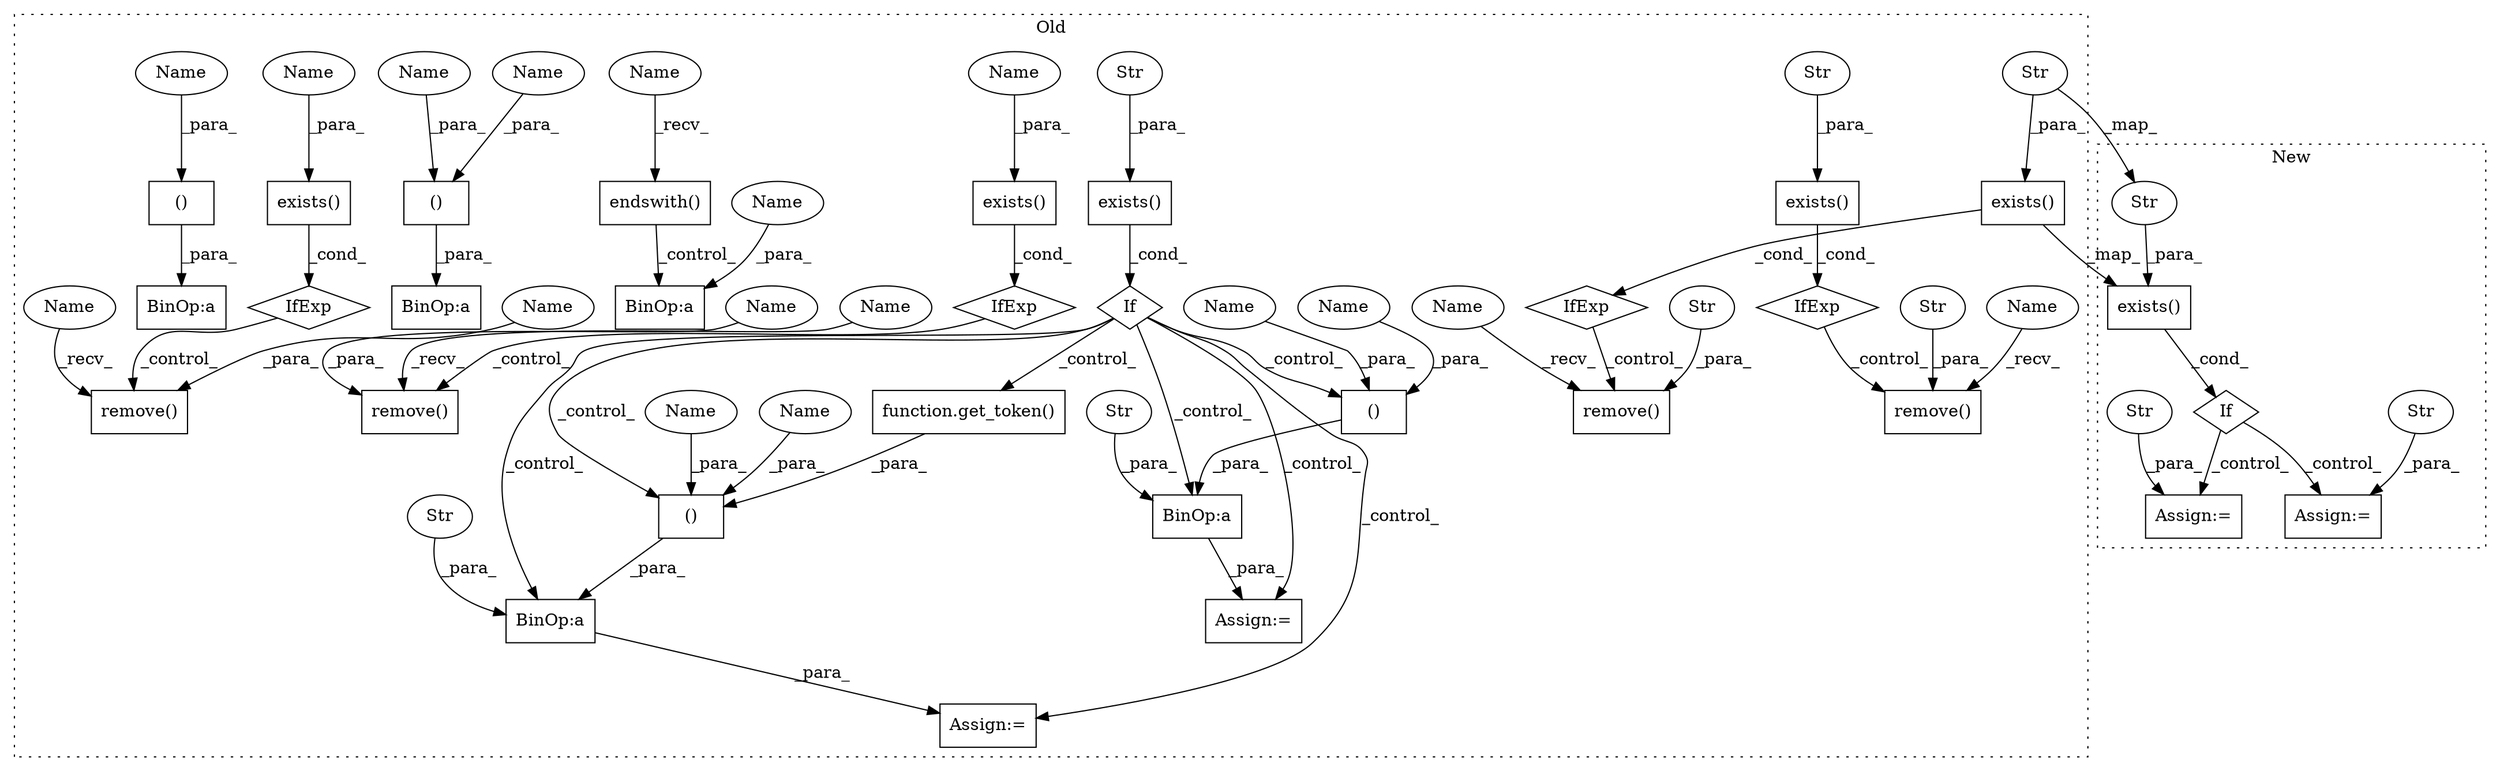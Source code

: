 digraph G {
subgraph cluster0 {
1 [label="exists()" a="75" s="2780,2803" l="15,1" shape="box"];
3 [label="If" a="96" s="2777" l="3" shape="diamond"];
5 [label="Assign:=" a="68" s="2972" l="3" shape="box"];
7 [label="()" a="54" s="3045" l="4" shape="box"];
8 [label="BinOp:a" a="82" s="3037" l="3" shape="box"];
9 [label="Str" a="66" s="2975" l="62" shape="ellipse"];
10 [label="Str" a="66" s="2795" l="8" shape="ellipse"];
11 [label="remove()" a="75" s="2444,2458" l="10,1" shape="box"];
12 [label="remove()" a="75" s="2517,2535" l="10,1" shape="box"];
13 [label="()" a="54" s="2423" l="6" shape="box"];
14 [label="BinOp:a" a="82" s="3482" l="3" shape="box"];
15 [label="()" a="54" s="2927" l="10" shape="box"];
16 [label="BinOp:a" a="82" s="2912" l="3" shape="box"];
17 [label="BinOp:a" a="82" s="2417" l="3" shape="box"];
18 [label="Str" a="66" s="2527" l="8" shape="ellipse"];
19 [label="Str" a="66" s="2832" l="80" shape="ellipse"];
22 [label="IfExp" a="51" s="2536,2564" l="4,6" shape="diamond"];
23 [label="()" a="54" s="2765" l="5" shape="box"];
24 [label="BinOp:a" a="82" s="2759" l="3" shape="box"];
25 [label="IfExp" a="51" s="2459,2483" l="4,6" shape="diamond"];
26 [label="exists()" a="75" s="2540,2563" l="15,1" shape="box"];
27 [label="Str" a="66" s="2555" l="8" shape="ellipse"];
28 [label="exists()" a="75" s="3222,3241" l="15,1" shape="box"];
29 [label="IfExp" a="51" s="3218,3242" l="4,6" shape="diamond"];
30 [label="exists()" a="75" s="2463,2482" l="15,1" shape="box"];
31 [label="function.get_token()" a="75" s="2916" l="11" shape="box"];
32 [label="remove()" a="75" s="3103,3121" l="10,1" shape="box"];
33 [label="Str" a="66" s="3113" l="8" shape="ellipse"];
34 [label="IfExp" a="51" s="3122,3150" l="4,6" shape="diamond"];
35 [label="remove()" a="75" s="3203,3217" l="10,1" shape="box"];
37 [label="exists()" a="75" s="3126,3149" l="15,1" shape="box"];
38 [label="Str" a="66" s="3141" l="8" shape="ellipse"];
40 [label="endswith()" a="75" s="3389,3409" l="14,1" shape="box"];
41 [label="Assign:=" a="68" s="2829" l="3" shape="box"];
42 [label="Name" a="87" s="3203" l="2" shape="ellipse"];
43 [label="Name" a="87" s="3103" l="2" shape="ellipse"];
44 [label="Name" a="87" s="2517" l="2" shape="ellipse"];
45 [label="Name" a="87" s="2444" l="2" shape="ellipse"];
46 [label="Name" a="87" s="3485" l="4" shape="ellipse"];
47 [label="Name" a="87" s="2425" l="4" shape="ellipse"];
48 [label="Name" a="87" s="2933" l="4" shape="ellipse"];
49 [label="Name" a="87" s="2454" l="4" shape="ellipse"];
50 [label="Name" a="87" s="2478" l="4" shape="ellipse"];
51 [label="Name" a="87" s="3041" l="4" shape="ellipse"];
52 [label="Name" a="87" s="3389" l="4" shape="ellipse"];
53 [label="Name" a="87" s="3213" l="4" shape="ellipse"];
54 [label="Name" a="87" s="3237" l="4" shape="ellipse"];
55 [label="Name" a="87" s="2929" l="2" shape="ellipse"];
56 [label="Name" a="87" s="2763" l="2" shape="ellipse"];
57 [label="Name" a="87" s="2421" l="2" shape="ellipse"];
58 [label="Name" a="87" s="3047" l="2" shape="ellipse"];
label = "Old";
style="dotted";
}
subgraph cluster1 {
2 [label="If" a="96" s="2751" l="3" shape="diamond"];
4 [label="Assign:=" a="68" s="2803" l="3" shape="box"];
6 [label="Assign:=" a="68" s="2938" l="3" shape="box"];
20 [label="Str" a="66" s="2806" l="98" shape="ellipse"];
21 [label="Str" a="66" s="2941" l="69" shape="ellipse"];
36 [label="exists()" a="75" s="2754,2777" l="15,1" shape="box"];
39 [label="Str" a="66" s="2769" l="8" shape="ellipse"];
label = "New";
style="dotted";
}
1 -> 3 [label="_cond_"];
2 -> 6 [label="_control_"];
2 -> 4 [label="_control_"];
3 -> 15 [label="_control_"];
3 -> 31 [label="_control_"];
3 -> 16 [label="_control_"];
3 -> 41 [label="_control_"];
3 -> 5 [label="_control_"];
3 -> 7 [label="_control_"];
3 -> 8 [label="_control_"];
7 -> 8 [label="_para_"];
8 -> 5 [label="_para_"];
9 -> 8 [label="_para_"];
10 -> 1 [label="_para_"];
13 -> 17 [label="_para_"];
15 -> 16 [label="_para_"];
16 -> 41 [label="_para_"];
18 -> 12 [label="_para_"];
19 -> 16 [label="_para_"];
20 -> 4 [label="_para_"];
21 -> 6 [label="_para_"];
22 -> 12 [label="_control_"];
23 -> 24 [label="_para_"];
25 -> 11 [label="_control_"];
26 -> 22 [label="_cond_"];
27 -> 26 [label="_para_"];
28 -> 29 [label="_cond_"];
29 -> 35 [label="_control_"];
30 -> 25 [label="_cond_"];
31 -> 15 [label="_para_"];
33 -> 32 [label="_para_"];
34 -> 32 [label="_control_"];
36 -> 2 [label="_cond_"];
37 -> 36 [label="_map_"];
37 -> 34 [label="_cond_"];
38 -> 39 [label="_map_"];
38 -> 37 [label="_para_"];
39 -> 36 [label="_para_"];
40 -> 14 [label="_control_"];
42 -> 35 [label="_recv_"];
43 -> 32 [label="_recv_"];
44 -> 12 [label="_recv_"];
45 -> 11 [label="_recv_"];
46 -> 14 [label="_para_"];
47 -> 13 [label="_para_"];
48 -> 15 [label="_para_"];
49 -> 11 [label="_para_"];
50 -> 30 [label="_para_"];
51 -> 7 [label="_para_"];
52 -> 40 [label="_recv_"];
53 -> 35 [label="_para_"];
54 -> 28 [label="_para_"];
55 -> 15 [label="_para_"];
56 -> 23 [label="_para_"];
57 -> 13 [label="_para_"];
58 -> 7 [label="_para_"];
}